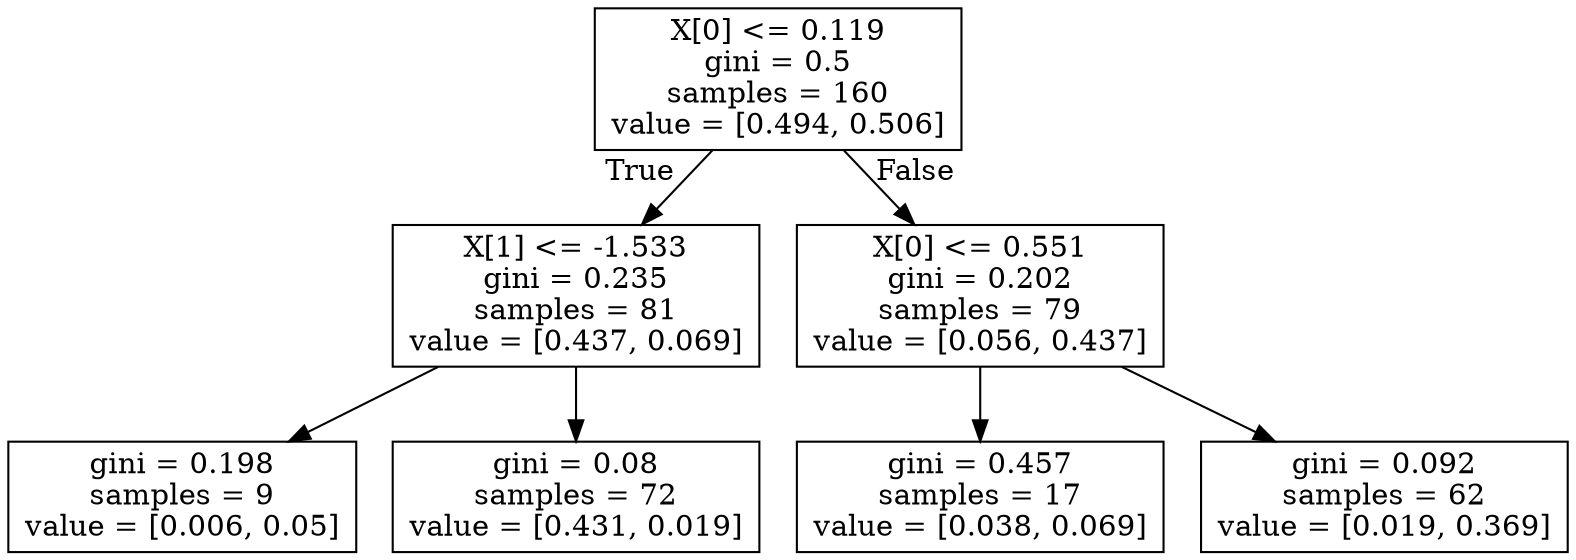 digraph Tree {
node [shape=box] ;
0 [label="X[0] <= 0.119\ngini = 0.5\nsamples = 160\nvalue = [0.494, 0.506]"] ;
1 [label="X[1] <= -1.533\ngini = 0.235\nsamples = 81\nvalue = [0.437, 0.069]"] ;
0 -> 1 [labeldistance=2.5, labelangle=45, headlabel="True"] ;
2 [label="gini = 0.198\nsamples = 9\nvalue = [0.006, 0.05]"] ;
1 -> 2 ;
3 [label="gini = 0.08\nsamples = 72\nvalue = [0.431, 0.019]"] ;
1 -> 3 ;
4 [label="X[0] <= 0.551\ngini = 0.202\nsamples = 79\nvalue = [0.056, 0.437]"] ;
0 -> 4 [labeldistance=2.5, labelangle=-45, headlabel="False"] ;
5 [label="gini = 0.457\nsamples = 17\nvalue = [0.038, 0.069]"] ;
4 -> 5 ;
6 [label="gini = 0.092\nsamples = 62\nvalue = [0.019, 0.369]"] ;
4 -> 6 ;
}